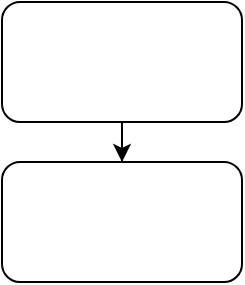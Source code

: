 <mxfile version="21.0.2" type="github">
  <diagram name="Página-1" id="Rjr_Tc-WJmImjnq3ozbN">
    <mxGraphModel dx="1026" dy="630" grid="1" gridSize="10" guides="1" tooltips="1" connect="1" arrows="1" fold="1" page="1" pageScale="1" pageWidth="827" pageHeight="1169" math="0" shadow="0">
      <root>
        <mxCell id="0" />
        <mxCell id="1" parent="0" />
        <mxCell id="wNSlHxYYH5UjJ9IIXc9F-3" style="edgeStyle=orthogonalEdgeStyle;rounded=0;orthogonalLoop=1;jettySize=auto;html=1;" edge="1" parent="1" source="wNSlHxYYH5UjJ9IIXc9F-1" target="wNSlHxYYH5UjJ9IIXc9F-2">
          <mxGeometry relative="1" as="geometry" />
        </mxCell>
        <mxCell id="wNSlHxYYH5UjJ9IIXc9F-1" value="" style="rounded=1;whiteSpace=wrap;html=1;" vertex="1" parent="1">
          <mxGeometry x="280" y="160" width="120" height="60" as="geometry" />
        </mxCell>
        <mxCell id="wNSlHxYYH5UjJ9IIXc9F-2" value="" style="rounded=1;whiteSpace=wrap;html=1;" vertex="1" parent="1">
          <mxGeometry x="280" y="240" width="120" height="60" as="geometry" />
        </mxCell>
      </root>
    </mxGraphModel>
  </diagram>
</mxfile>
